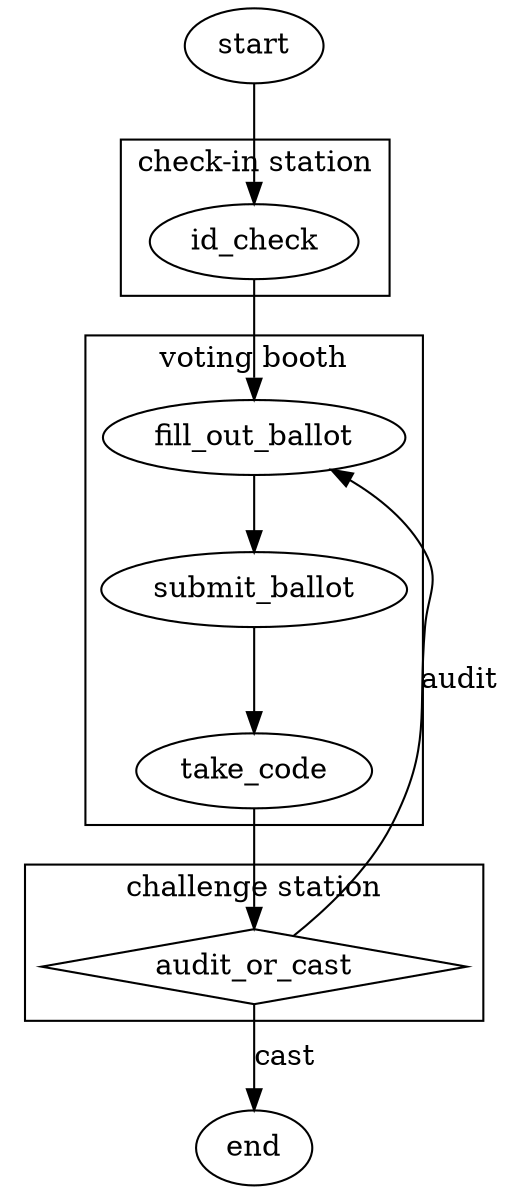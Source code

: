 digraph current_workflow {
  start
  end
  start -> id_check
  subgraph cluster_votingbooth {
    label="voting booth"
    fill_out_ballot -> submit_ballot -> take_code
  }
  subgraph cluster_checkin {
    label="check-in station"
    id_check -> fill_out_ballot
  }
  subgraph cluster_challenge {
    label="challenge station"
    audit_or_cast [shape=diamond]
  }
  // TODO separate post
  // subgraph cluster_verify {
  //   label="verify tally"
  //   verify_vote_included -> verify_tally
  // }
  take_code -> audit_or_cast
  audit_or_cast -> fill_out_ballot [label="audit", weight=0]
  // audit_or_cast -> verify_vote_included [label="cast"]
  audit_or_cast -> end [label="cast"]
  // verify_vote_included -> end
  // verify_tally -> end
}
